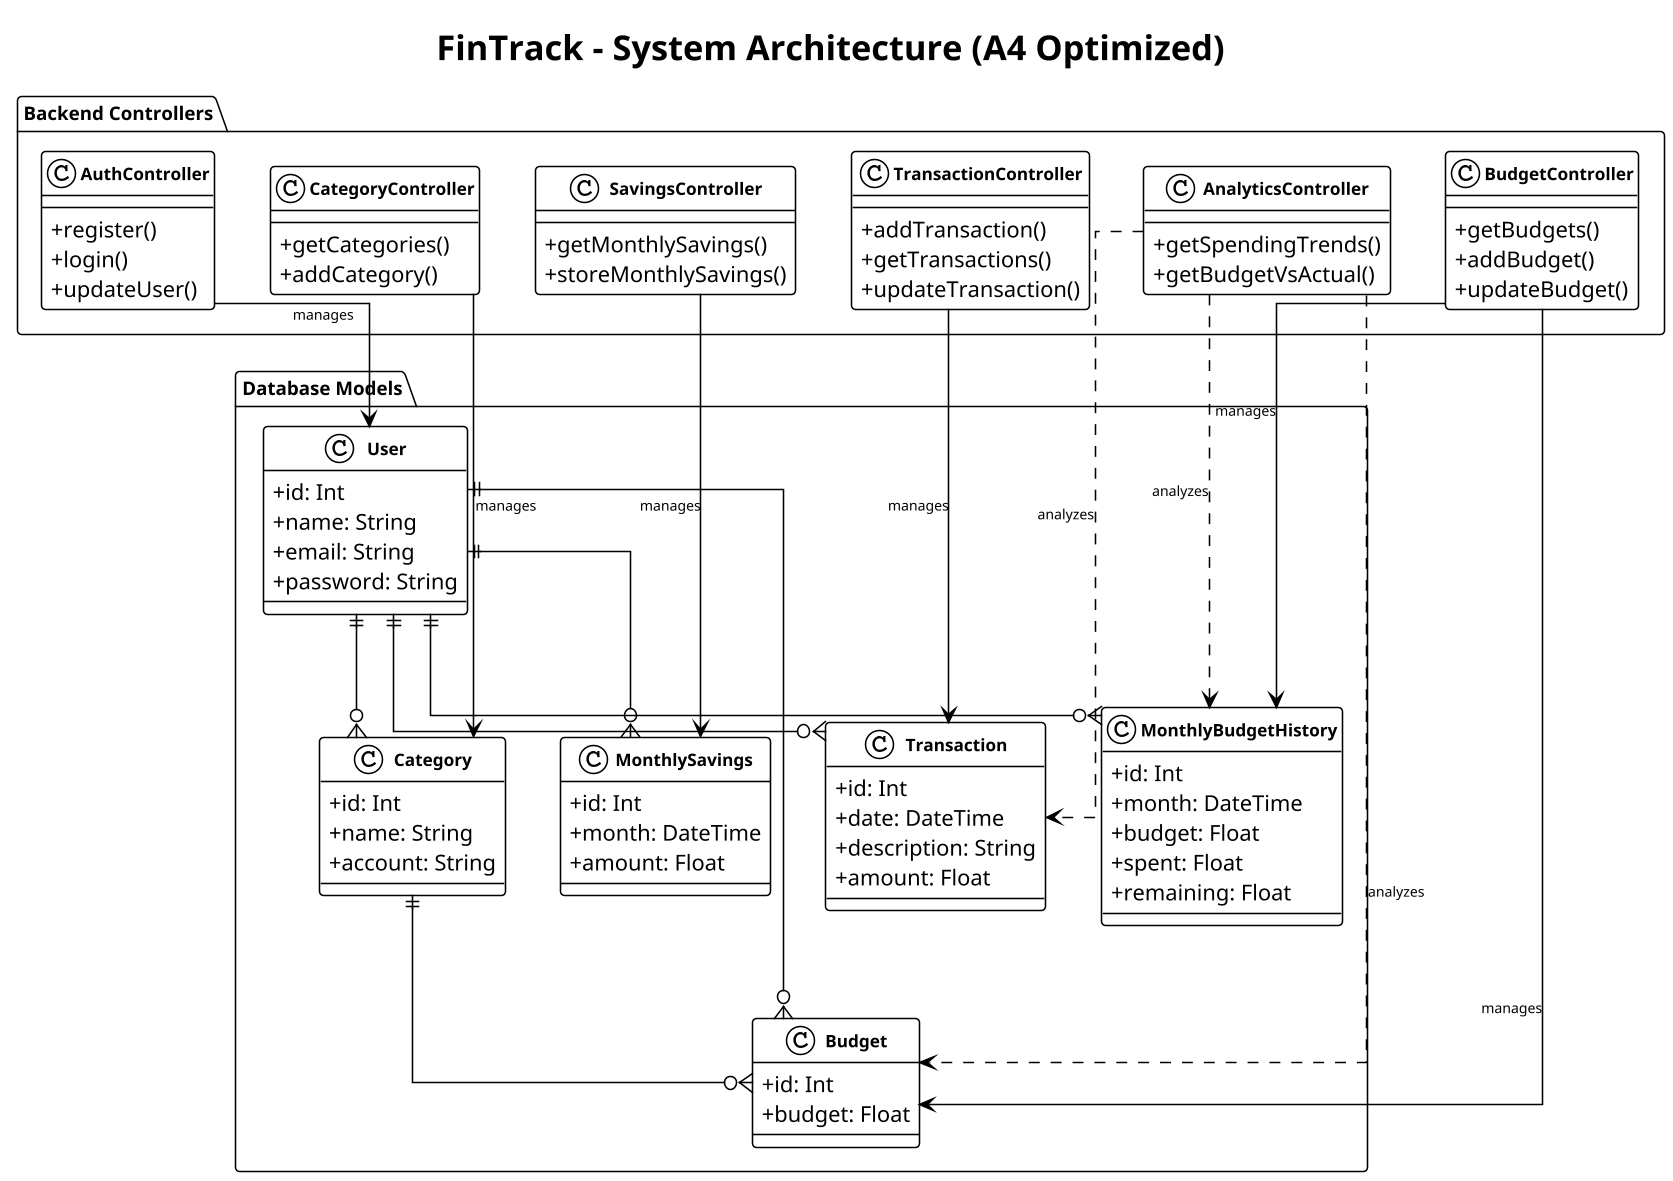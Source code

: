 @startuml FinTrack_Prisma_Schema_Diagram
!theme plain
skinparam classAttributeIconSize 0
skinparam classFontSize 11
skinparam classFontStyle bold
skinparam packageFontSize 12
skinparam packageFontStyle bold
skinparam arrowFontSize 9
skinparam linetype ortho
skinparam direction TB
skinparam dpi 150

title FinTrack - System Architecture (A4 Optimized)

package "Database Models" {
  class User {
    + id: Int
    + name: String
    + email: String
    + password: String
  }

  class Category {
    + id: Int
    + name: String
    + account: String
  }

  class Budget {
    + id: Int
    + budget: Float
  }

  class Transaction {
    + id: Int
    + date: DateTime
    + description: String
    + amount: Float
  }

  class MonthlySavings {
    + id: Int
    + month: DateTime
    + amount: Float
  }

  class MonthlyBudgetHistory {
    + id: Int
    + month: DateTime
    + budget: Float
    + spent: Float
    + remaining: Float
  }
}

package "Backend Controllers" {
    class AuthController {
        + register()
        + login()
        + updateUser()
    }

    class TransactionController {
        + addTransaction()
        + getTransactions()
        + updateTransaction()
    }

    class BudgetController {
        + getBudgets()
        + addBudget()
        + updateBudget()
    }

    class CategoryController {
        + getCategories()
        + addCategory()
    }

    class SavingsController {
        + getMonthlySavings()
        + storeMonthlySavings()
    }
    
    class AnalyticsController {
        + getSpendingTrends()
        + getBudgetVsActual()
    }
}


' --- Model Relationships ---
User ||--o{ Budget
User ||--o{ Category
User ||--o{ Transaction
User ||--o{ MonthlySavings
User ||--o{ MonthlyBudgetHistory

Category ||--o{ Budget

' --- Controller to Model Relationships ---
AuthController --> User : manages
TransactionController --> Transaction : manages
BudgetController --> Budget : manages
BudgetController --> MonthlyBudgetHistory : manages
CategoryController --> Category : manages
SavingsController --> MonthlySavings : manages

AnalyticsController ..> Transaction : "analyzes"
AnalyticsController ..> Budget : "analyzes"
AnalyticsController ..> MonthlyBudgetHistory : "analyzes"

@enduml 
